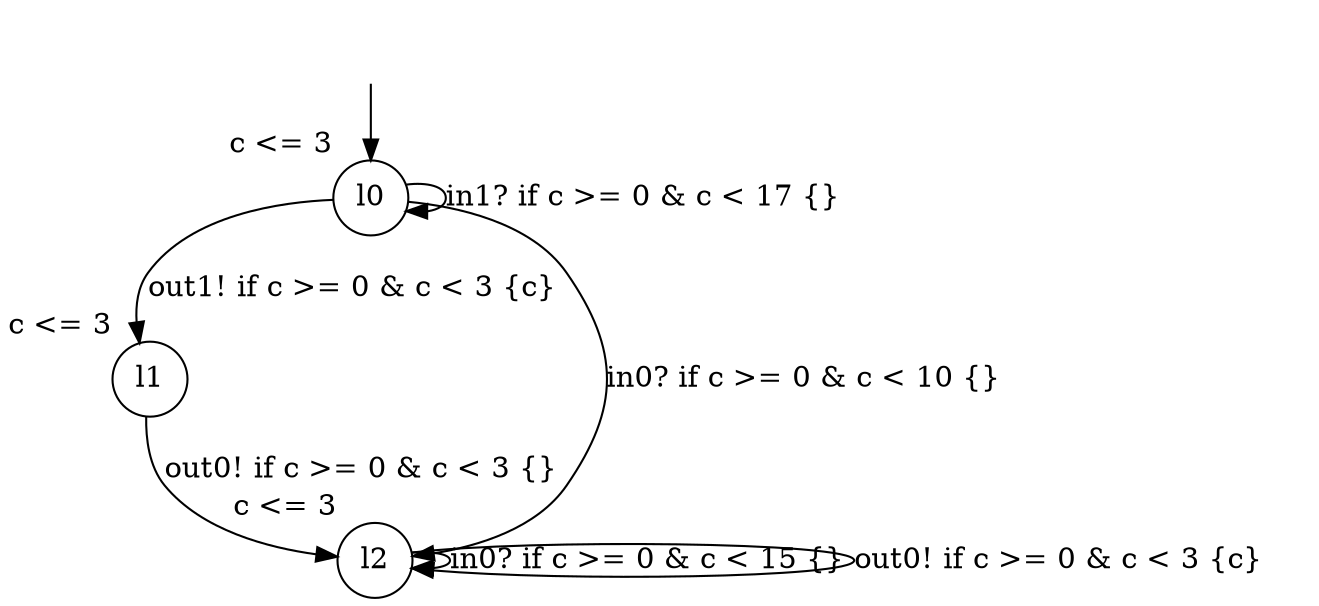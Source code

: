 digraph g {
__start0 [label="" shape="none"];
l0 [shape="circle" margin=0 label="l0", xlabel="c <= 3"];
l1 [shape="circle" margin=0 label="l1", xlabel="c <= 3"];
l2 [shape="circle" margin=0 label="l2", xlabel="c <= 3"];
l0 -> l0 [label="in1? if c >= 0 & c < 17 {} "];
l0 -> l1 [label="out1! if c >= 0 & c < 3 {c} "];
l0 -> l2 [label="in0? if c >= 0 & c < 10 {} "];
l1 -> l2 [label="out0! if c >= 0 & c < 3 {} "];
l2 -> l2 [label="in0? if c >= 0 & c < 15 {} "];
l2 -> l2 [label="out0! if c >= 0 & c < 3 {c} "];
__start0 -> l0;
}
